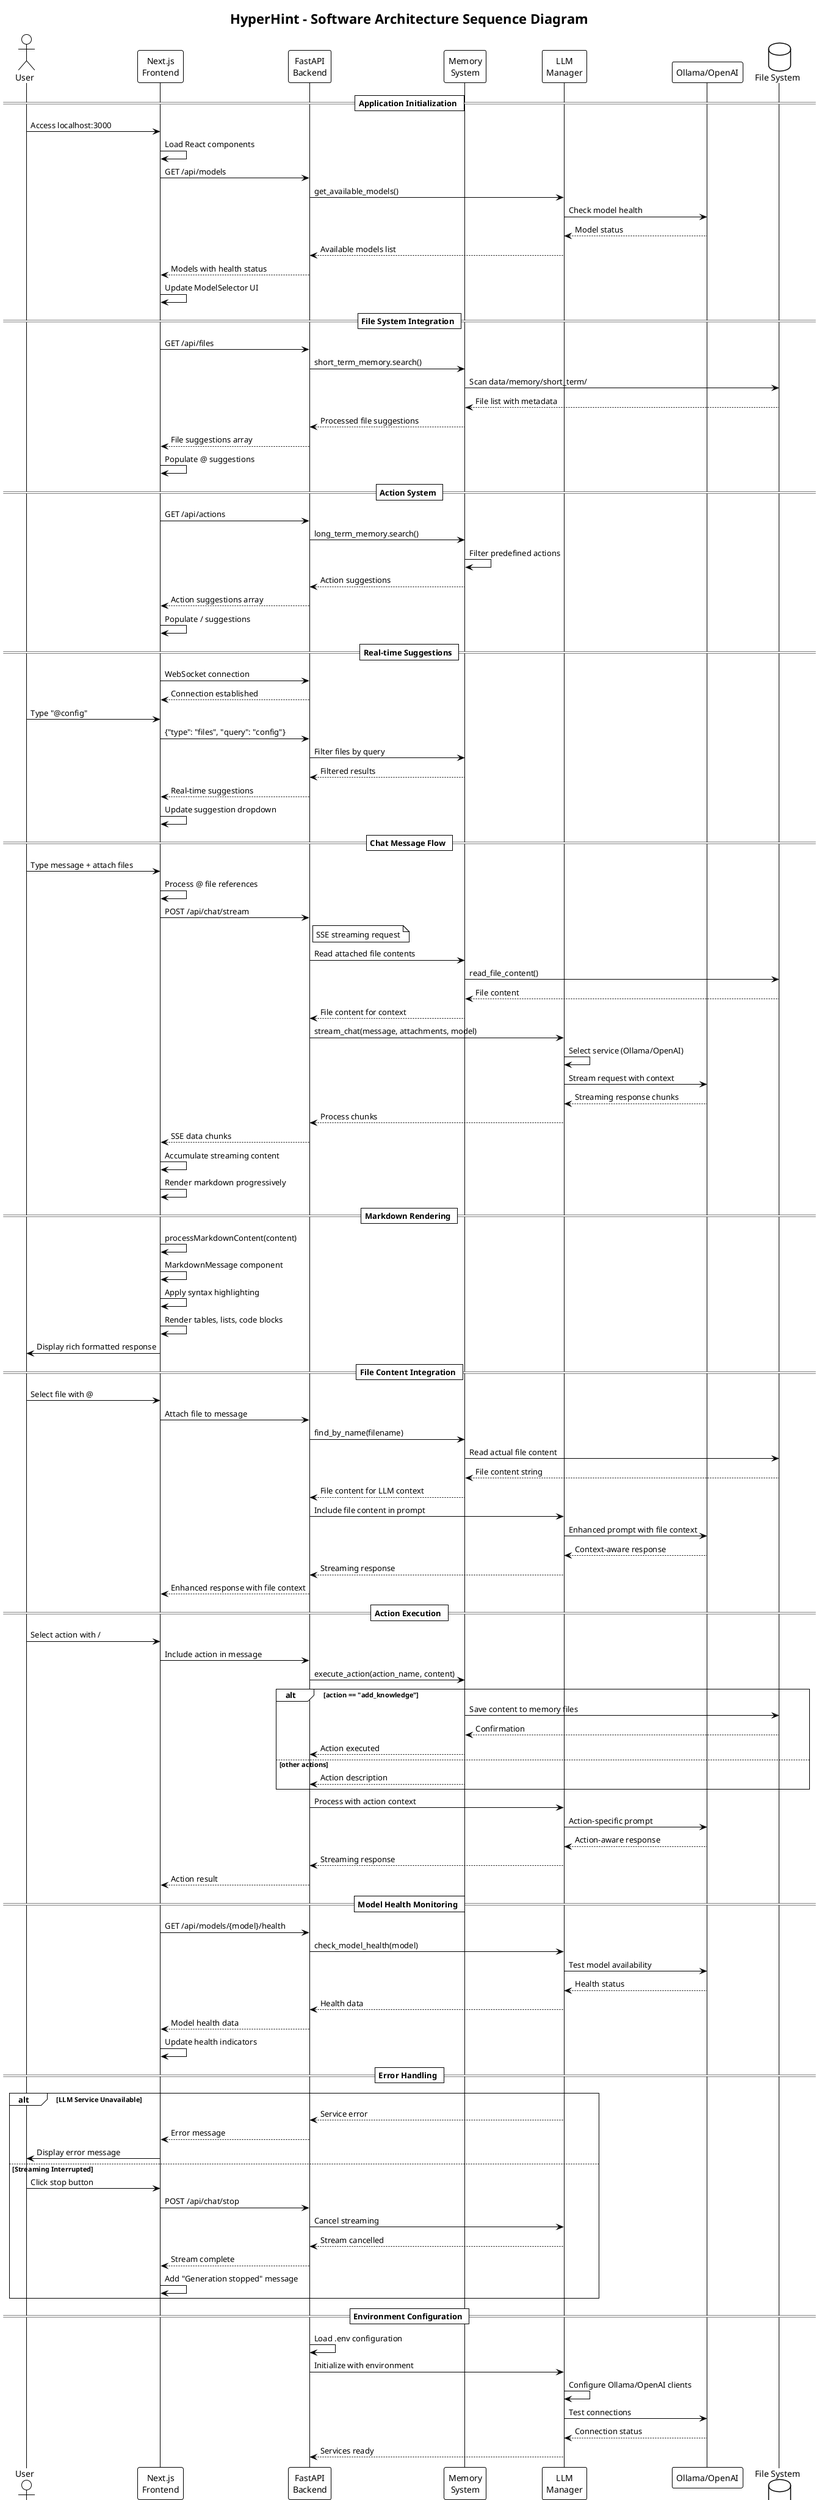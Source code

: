 @startuml
!theme plain
title HyperHint - Software Architecture Sequence Diagram

note top
Full-Stack AI Chat Application with Real-time File Integration
Created by cyborgoat
end note

actor User as U
participant "Next.js\nFrontend" as FE
participant "FastAPI\nBackend" as BE
participant "Memory\nSystem" as MEM
participant "LLM\nManager" as LLM
participant "Ollama/OpenAI" as AI
database "File System" as FS

== Application Initialization ==

U -> FE: Access localhost:3000
FE -> FE: Load React components
FE -> BE: GET /api/models
BE -> LLM: get_available_models()
LLM -> AI: Check model health
AI --> LLM: Model status
LLM --> BE: Available models list
BE --> FE: Models with health status
FE -> FE: Update ModelSelector UI

== File System Integration ==

FE -> BE: GET /api/files
BE -> MEM: short_term_memory.search()
MEM -> FS: Scan data/memory/short_term/
FS --> MEM: File list with metadata
MEM --> BE: Processed file suggestions
BE --> FE: File suggestions array
FE -> FE: Populate @ suggestions

== Action System ==

FE -> BE: GET /api/actions
BE -> MEM: long_term_memory.search()
MEM -> MEM: Filter predefined actions
MEM --> BE: Action suggestions
BE --> FE: Action suggestions array
FE -> FE: Populate / suggestions

== Real-time Suggestions ==

FE -> BE: WebSocket connection
BE --> FE: Connection established
U -> FE: Type "@config"
FE -> BE: {"type": "files", "query": "config"}
BE -> MEM: Filter files by query
MEM --> BE: Filtered results
BE --> FE: Real-time suggestions
FE -> FE: Update suggestion dropdown

== Chat Message Flow ==

U -> FE: Type message + attach files
FE -> FE: Process @ file references
FE -> BE: POST /api/chat/stream

note right of BE
SSE streaming request
end note

BE -> MEM: Read attached file contents
MEM -> FS: read_file_content()
FS --> MEM: File content
MEM --> BE: File content for context

BE -> LLM: stream_chat(message, attachments, model)
LLM -> LLM: Select service (Ollama/OpenAI)
LLM -> AI: Stream request with context
AI --> LLM: Streaming response chunks
LLM --> BE: Process chunks
BE --> FE: SSE data chunks
FE -> FE: Accumulate streaming content
FE -> FE: Render markdown progressively

== Markdown Rendering ==

FE -> FE: processMarkdownContent(content)
FE -> FE: MarkdownMessage component
FE -> FE: Apply syntax highlighting
FE -> FE: Render tables, lists, code blocks
FE -> U: Display rich formatted response

== File Content Integration ==

U -> FE: Select file with @
FE -> BE: Attach file to message
BE -> MEM: find_by_name(filename)
MEM -> FS: Read actual file content
FS --> MEM: File content string
MEM --> BE: File content for LLM context
BE -> LLM: Include file content in prompt
LLM -> AI: Enhanced prompt with file context
AI --> LLM: Context-aware response
LLM --> BE: Streaming response
BE --> FE: Enhanced response with file context

== Action Execution ==

U -> FE: Select action with /
FE -> BE: Include action in message
BE -> MEM: execute_action(action_name, content)

alt action == "add_knowledge"
    MEM -> FS: Save content to memory files
    FS --> MEM: Confirmation
    MEM --> BE: Action executed
else other actions
    MEM --> BE: Action description
end

BE -> LLM: Process with action context
LLM -> AI: Action-specific prompt
AI --> LLM: Action-aware response
LLM --> BE: Streaming response
BE --> FE: Action result

== Model Health Monitoring ==

FE -> BE: GET /api/models/{model}/health
BE -> LLM: check_model_health(model)
LLM -> AI: Test model availability
AI --> LLM: Health status
LLM --> BE: Health data
BE --> FE: Model health data
FE -> FE: Update health indicators

== Error Handling ==

alt LLM Service Unavailable
    LLM --> BE: Service error
    BE --> FE: Error message
    FE -> U: Display error message
else Streaming Interrupted
    U -> FE: Click stop button
    FE -> BE: POST /api/chat/stop
    BE -> LLM: Cancel streaming
    LLM --> BE: Stream cancelled
    BE --> FE: Stream complete
    FE -> FE: Add "Generation stopped" message
end

== Environment Configuration ==

BE -> BE: Load .env configuration
BE -> LLM: Initialize with environment
LLM -> LLM: Configure Ollama/OpenAI clients
LLM -> AI: Test connections
AI --> LLM: Connection status
LLM --> BE: Services ready

@enduml 